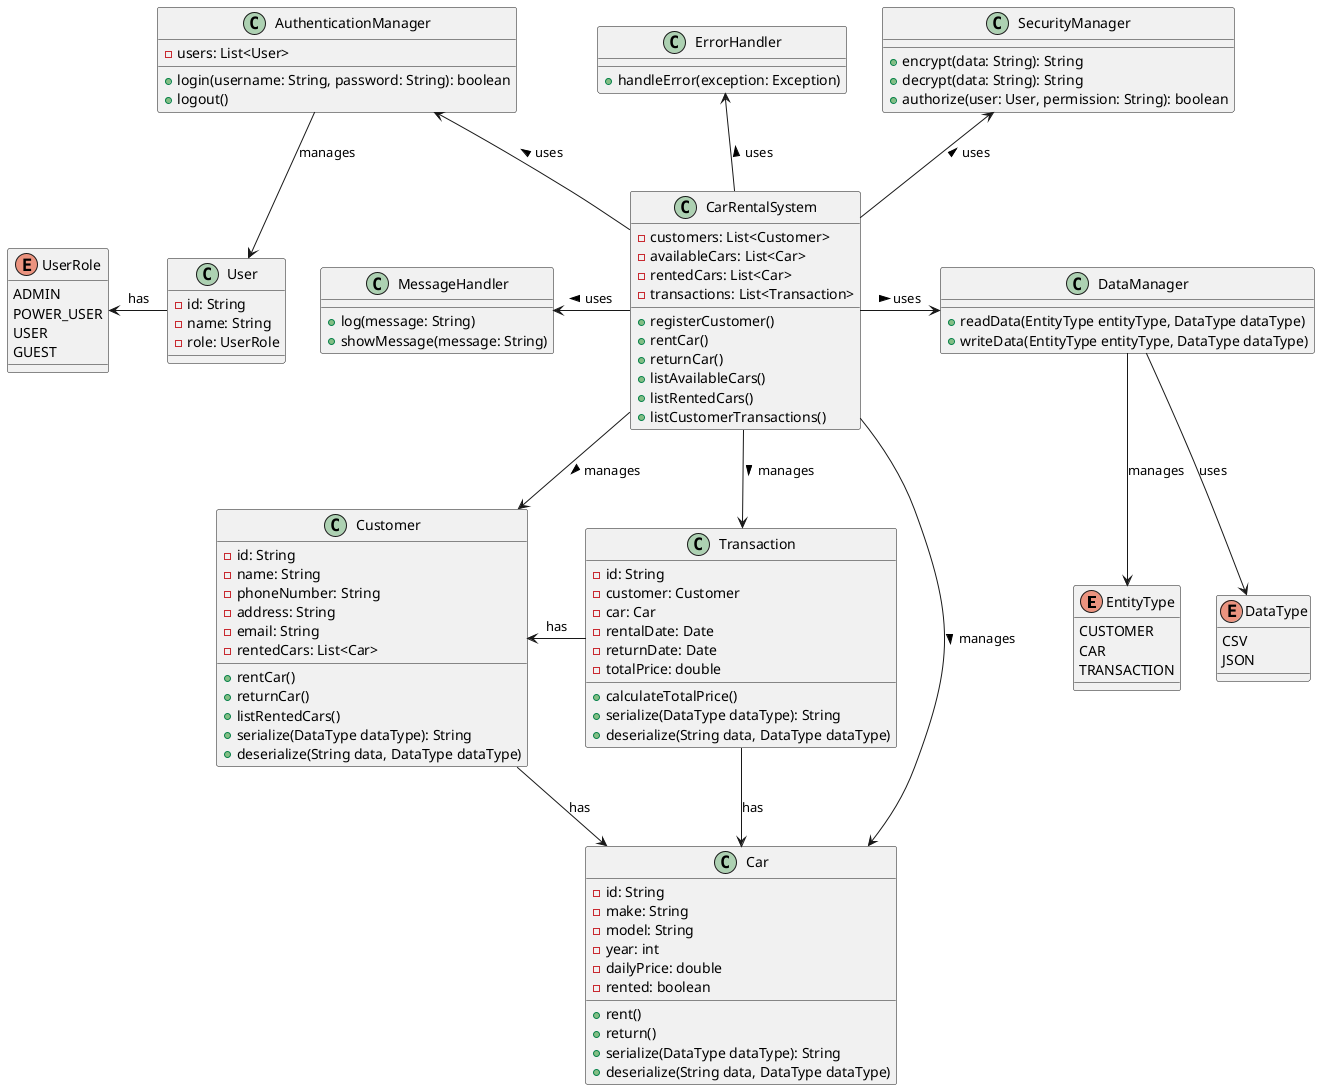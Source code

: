 ﻿@startuml
enum EntityType {
    CUSTOMER
    CAR
    TRANSACTION
}

enum DataType {
    CSV
    JSON
}

class CarRentalSystem {
    -customers: List<Customer>
    -availableCars: List<Car>
    -rentedCars: List<Car>
    -transactions: List<Transaction>
    +registerCustomer()
    +rentCar()
    +returnCar()
    +listAvailableCars()
    +listRentedCars()
    +listCustomerTransactions()
}

class Customer {
    -id: String
    -name: String
    -phoneNumber: String
    -address: String
    -email: String
    -rentedCars: List<Car>
    +rentCar()
    +returnCar()
    +listRentedCars()
    +serialize(DataType dataType): String
    +deserialize(String data, DataType dataType)
}

class Car {
    -id: String
    -make: String
    -model: String
    -year: int
    -dailyPrice: double
    -rented: boolean
    +rent()
    +return()
    +serialize(DataType dataType): String
    +deserialize(String data, DataType dataType)
}

class Transaction {
    -id: String
    -customer: Customer
    -car: Car
    -rentalDate: Date
    -returnDate: Date
    -totalPrice: double
    +calculateTotalPrice()
    +serialize(DataType dataType): String
    +deserialize(String data, DataType dataType)
}

class DataManager {
    +readData(EntityType entityType, DataType dataType)
    +writeData(EntityType entityType, DataType dataType)
}

class ErrorHandler {
    +handleError(exception: Exception)
}

class AuthenticationManager {
    -users: List<User>
    +login(username: String, password: String): boolean
    +logout()
}

class SecurityManager {
    +encrypt(data: String): String
    +decrypt(data: String): String
    +authorize(user: User, permission: String): boolean
}

class MessageHandler {
    +log(message: String)
    +showMessage(message: String)
}

class User {
    -id: String
    -name: String
    -role: UserRole
}

enum UserRole {
    ADMIN
    POWER_USER
    USER
    GUEST
}

CarRentalSystem -left-> MessageHandler : uses >
CarRentalSystem -up-> AuthenticationManager : uses >
CarRentalSystem -up-> SecurityManager : uses >
CarRentalSystem -up-> ErrorHandler : uses >
CarRentalSystem -down-> Customer : manages >
CarRentalSystem -down-> Car : manages >
CarRentalSystem -down-> Transaction : manages >
CarRentalSystem -right-> DataManager : uses >
AuthenticationManager --> User : manages
Customer --> Car : has
Transaction -left-> Customer : has
Transaction --> Car : has
DataManager --> EntityType : manages
DataManager --> DataType : uses
User -left-> UserRole : has
@enduml

